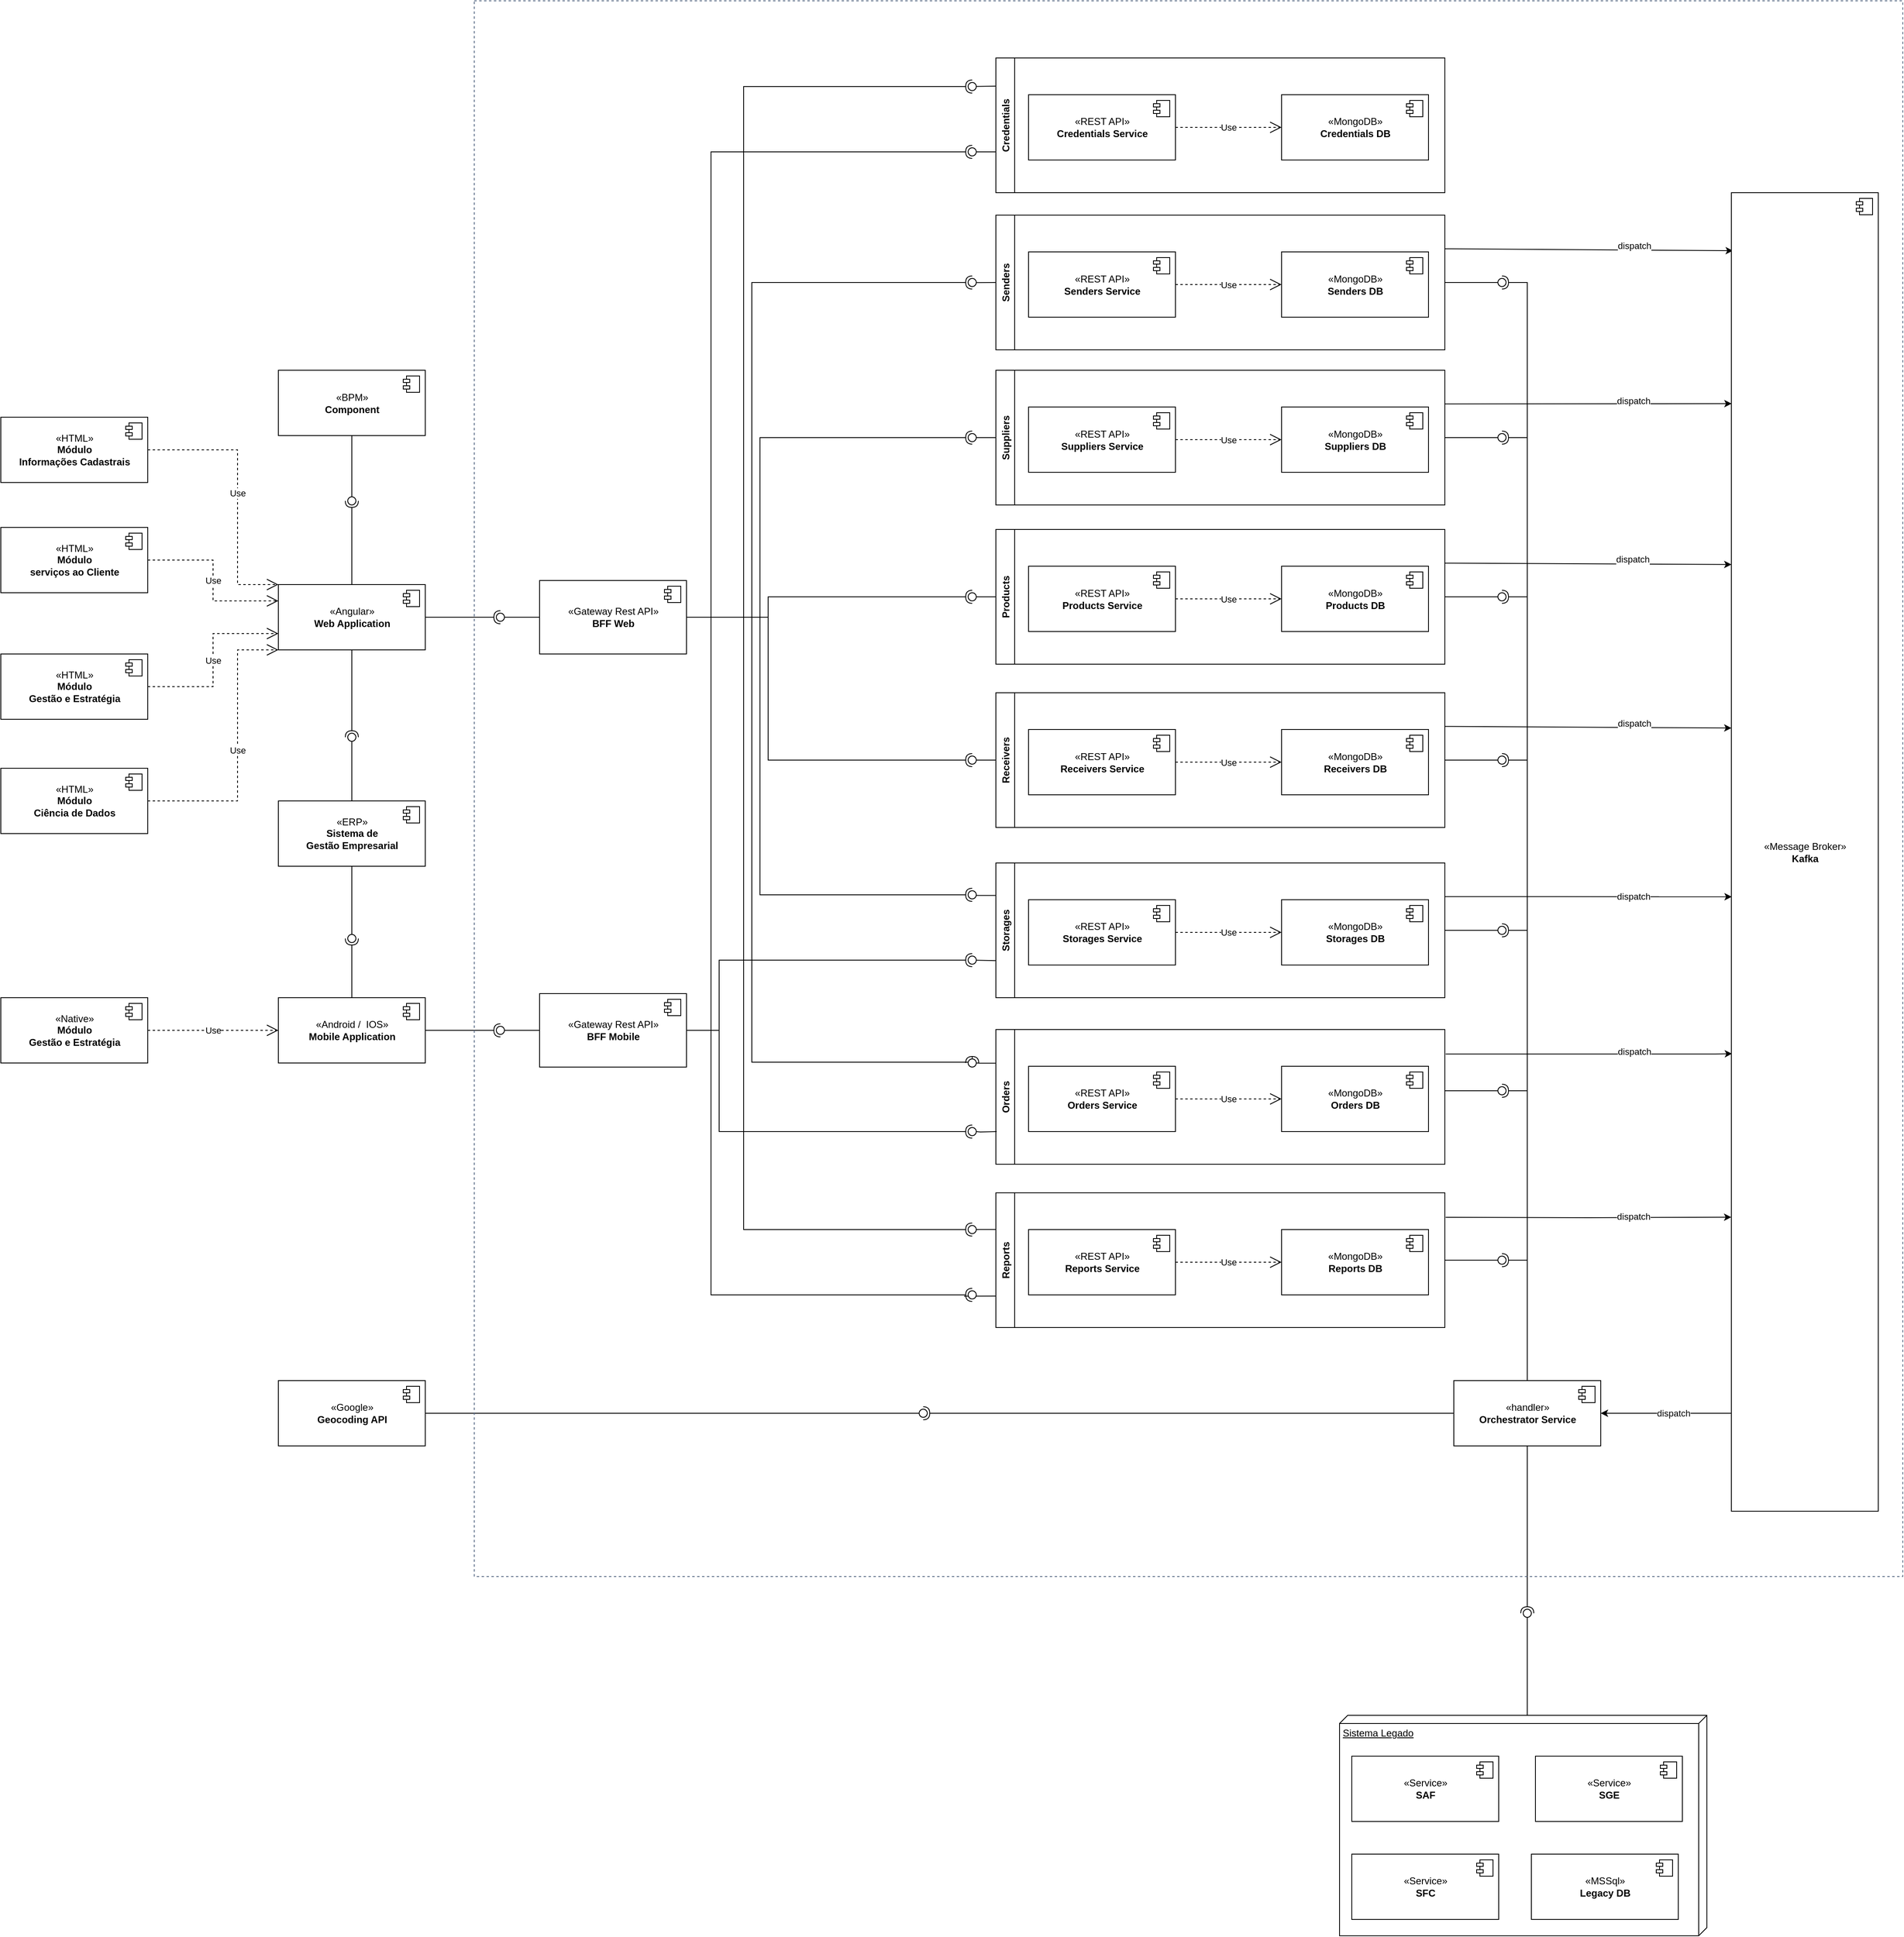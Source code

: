 <mxfile version="20.3.0" type="device"><diagram id="OGKAWqt0C7TcmvsLq7X6" name="Page-1"><mxGraphModel dx="6390" dy="6202" grid="1" gridSize="10" guides="1" tooltips="1" connect="1" arrows="1" fold="1" page="1" pageScale="1" pageWidth="827" pageHeight="1169" math="0" shadow="0"><root><mxCell id="0"/><mxCell id="1" parent="0"/><mxCell id="9fJXMhj4WcvDYljbFoUp-1" value="" style="ellipse;whiteSpace=wrap;html=1;align=center;aspect=fixed;resizable=0;points=[];outlineConnect=0;sketch=0;" parent="1" vertex="1"><mxGeometry x="645" y="-1753" width="10" height="10" as="geometry"/></mxCell><mxCell id="9fJXMhj4WcvDYljbFoUp-2" value="" style="ellipse;whiteSpace=wrap;html=1;align=center;aspect=fixed;resizable=0;points=[];outlineConnect=0;sketch=0;" parent="1" vertex="1"><mxGeometry x="645" y="-2042.5" width="10" height="10" as="geometry"/></mxCell><mxCell id="9fJXMhj4WcvDYljbFoUp-23" value="" style="rounded=0;orthogonalLoop=1;jettySize=auto;html=1;endArrow=halfCircle;endFill=0;entryX=0.5;entryY=0.5;endSize=6;strokeWidth=1;sketch=0;exitX=0.5;exitY=1;exitDx=0;exitDy=0;edgeStyle=orthogonalEdgeStyle;" parent="1" source="9fJXMhj4WcvDYljbFoUp-12" target="9fJXMhj4WcvDYljbFoUp-1" edge="1"><mxGeometry relative="1" as="geometry"><mxPoint x="690" y="-1717.5" as="sourcePoint"/></mxGeometry></mxCell><mxCell id="9fJXMhj4WcvDYljbFoUp-24" value="" style="rounded=0;orthogonalLoop=1;jettySize=auto;html=1;endArrow=halfCircle;endFill=0;entryX=0.5;entryY=0.5;endSize=6;strokeWidth=1;sketch=0;" parent="1" source="9fJXMhj4WcvDYljbFoUp-12" target="9fJXMhj4WcvDYljbFoUp-2" edge="1"><mxGeometry relative="1" as="geometry"><mxPoint x="670" y="-1892.5" as="sourcePoint"/></mxGeometry></mxCell><mxCell id="9fJXMhj4WcvDYljbFoUp-25" value="" style="rounded=0;orthogonalLoop=1;jettySize=auto;html=1;endArrow=none;endFill=0;sketch=0;sourcePerimeterSpacing=0;targetPerimeterSpacing=0;exitX=0.5;exitY=1;exitDx=0;exitDy=0;" parent="1" source="9fJXMhj4WcvDYljbFoUp-18" target="9fJXMhj4WcvDYljbFoUp-2" edge="1"><mxGeometry relative="1" as="geometry"><mxPoint x="630" y="-1892.5" as="sourcePoint"/></mxGeometry></mxCell><mxCell id="9fJXMhj4WcvDYljbFoUp-26" value="" style="rounded=0;orthogonalLoop=1;jettySize=auto;html=1;endArrow=none;endFill=0;sketch=0;sourcePerimeterSpacing=0;targetPerimeterSpacing=0;exitX=0.5;exitY=0;exitDx=0;exitDy=0;" parent="1" source="9fJXMhj4WcvDYljbFoUp-20" target="9fJXMhj4WcvDYljbFoUp-1" edge="1"><mxGeometry relative="1" as="geometry"><mxPoint x="650" y="-1737.5" as="sourcePoint"/></mxGeometry></mxCell><mxCell id="9fJXMhj4WcvDYljbFoUp-27" value="«Android /&amp;nbsp; IOS»&lt;br&gt;&lt;b&gt;Mobile Application&lt;/b&gt;" style="html=1;dropTarget=0;" parent="1" vertex="1"><mxGeometry x="560" y="-1429" width="180" height="80" as="geometry"/></mxCell><mxCell id="9fJXMhj4WcvDYljbFoUp-28" value="" style="shape=module;jettyWidth=8;jettyHeight=4;" parent="9fJXMhj4WcvDYljbFoUp-27" vertex="1"><mxGeometry x="1" width="20" height="20" relative="1" as="geometry"><mxPoint x="-27" y="7" as="offset"/></mxGeometry></mxCell><mxCell id="9fJXMhj4WcvDYljbFoUp-29" value="" style="rounded=0;orthogonalLoop=1;jettySize=auto;html=1;endArrow=none;endFill=0;sketch=0;sourcePerimeterSpacing=0;targetPerimeterSpacing=0;edgeStyle=orthogonalEdgeStyle;" parent="1" source="9fJXMhj4WcvDYljbFoUp-20" target="9fJXMhj4WcvDYljbFoUp-31" edge="1"><mxGeometry relative="1" as="geometry"><mxPoint x="620" y="-1502.5" as="sourcePoint"/></mxGeometry></mxCell><mxCell id="9fJXMhj4WcvDYljbFoUp-30" value="" style="rounded=0;orthogonalLoop=1;jettySize=auto;html=1;endArrow=halfCircle;endFill=0;entryX=0.5;entryY=0.5;endSize=6;strokeWidth=1;sketch=0;edgeStyle=orthogonalEdgeStyle;" parent="1" source="9fJXMhj4WcvDYljbFoUp-27" target="9fJXMhj4WcvDYljbFoUp-31" edge="1"><mxGeometry relative="1" as="geometry"><mxPoint x="660" y="-1315" as="sourcePoint"/></mxGeometry></mxCell><mxCell id="9fJXMhj4WcvDYljbFoUp-31" value="" style="ellipse;whiteSpace=wrap;html=1;align=center;aspect=fixed;resizable=0;points=[];outlineConnect=0;sketch=0;" parent="1" vertex="1"><mxGeometry x="645" y="-1506.5" width="10" height="10" as="geometry"/></mxCell><mxCell id="9fJXMhj4WcvDYljbFoUp-32" value="«Native»&lt;br&gt;&lt;b&gt;Módulo&lt;br&gt;Gestão e Estratégia&lt;br&gt;&lt;/b&gt;" style="html=1;dropTarget=0;" parent="1" vertex="1"><mxGeometry x="220" y="-1429" width="180" height="80" as="geometry"/></mxCell><mxCell id="9fJXMhj4WcvDYljbFoUp-33" value="" style="shape=module;jettyWidth=8;jettyHeight=4;" parent="9fJXMhj4WcvDYljbFoUp-32" vertex="1"><mxGeometry x="1" width="20" height="20" relative="1" as="geometry"><mxPoint x="-27" y="7" as="offset"/></mxGeometry></mxCell><mxCell id="9fJXMhj4WcvDYljbFoUp-36" value="Use" style="endArrow=open;endSize=12;dashed=1;html=1;rounded=0;edgeStyle=orthogonalEdgeStyle;" parent="1" source="9fJXMhj4WcvDYljbFoUp-32" target="9fJXMhj4WcvDYljbFoUp-27" edge="1"><mxGeometry width="160" relative="1" as="geometry"><mxPoint x="360" y="-1120" as="sourcePoint"/><mxPoint x="520" y="-1120" as="targetPoint"/></mxGeometry></mxCell><mxCell id="9fJXMhj4WcvDYljbFoUp-37" value="«Gateway Rest API»&lt;br&gt;&lt;b&gt;BFF Web&lt;/b&gt;" style="html=1;dropTarget=0;" parent="1" vertex="1"><mxGeometry x="880" y="-1940" width="180" height="90" as="geometry"/></mxCell><mxCell id="9fJXMhj4WcvDYljbFoUp-38" value="" style="shape=module;jettyWidth=8;jettyHeight=4;" parent="9fJXMhj4WcvDYljbFoUp-37" vertex="1"><mxGeometry x="1" width="20" height="20" relative="1" as="geometry"><mxPoint x="-27" y="7" as="offset"/></mxGeometry></mxCell><mxCell id="9fJXMhj4WcvDYljbFoUp-39" value="«Gateway Rest API»&lt;br&gt;&lt;b&gt;BFF Mobile&lt;/b&gt;" style="html=1;dropTarget=0;" parent="1" vertex="1"><mxGeometry x="880" y="-1434" width="180" height="90" as="geometry"/></mxCell><mxCell id="9fJXMhj4WcvDYljbFoUp-40" value="" style="shape=module;jettyWidth=8;jettyHeight=4;" parent="9fJXMhj4WcvDYljbFoUp-39" vertex="1"><mxGeometry x="1" width="20" height="20" relative="1" as="geometry"><mxPoint x="-27" y="7" as="offset"/></mxGeometry></mxCell><mxCell id="9fJXMhj4WcvDYljbFoUp-46" value="" style="rounded=0;orthogonalLoop=1;jettySize=auto;html=1;endArrow=none;endFill=0;sketch=0;sourcePerimeterSpacing=0;targetPerimeterSpacing=0;" parent="1" source="9fJXMhj4WcvDYljbFoUp-37" target="9fJXMhj4WcvDYljbFoUp-48" edge="1"><mxGeometry relative="1" as="geometry"><mxPoint x="780" y="-1782.5" as="sourcePoint"/></mxGeometry></mxCell><mxCell id="9fJXMhj4WcvDYljbFoUp-47" value="" style="rounded=0;orthogonalLoop=1;jettySize=auto;html=1;endArrow=halfCircle;endFill=0;entryX=0.5;entryY=0.5;endSize=6;strokeWidth=1;sketch=0;" parent="1" source="9fJXMhj4WcvDYljbFoUp-12" target="9fJXMhj4WcvDYljbFoUp-48" edge="1"><mxGeometry relative="1" as="geometry"><mxPoint x="820" y="-1782.5" as="sourcePoint"/></mxGeometry></mxCell><mxCell id="9fJXMhj4WcvDYljbFoUp-48" value="" style="ellipse;whiteSpace=wrap;html=1;align=center;aspect=fixed;resizable=0;points=[];outlineConnect=0;sketch=0;" parent="1" vertex="1"><mxGeometry x="827" y="-1900" width="10" height="10" as="geometry"/></mxCell><mxCell id="9fJXMhj4WcvDYljbFoUp-53" value="" style="rounded=0;orthogonalLoop=1;jettySize=auto;html=1;endArrow=none;endFill=0;sketch=0;sourcePerimeterSpacing=0;targetPerimeterSpacing=0;" parent="1" source="9fJXMhj4WcvDYljbFoUp-39" target="9fJXMhj4WcvDYljbFoUp-55" edge="1"><mxGeometry relative="1" as="geometry"><mxPoint x="800" y="-1617.5" as="sourcePoint"/></mxGeometry></mxCell><mxCell id="9fJXMhj4WcvDYljbFoUp-54" value="" style="rounded=0;orthogonalLoop=1;jettySize=auto;html=1;endArrow=halfCircle;endFill=0;entryX=0.5;entryY=0.5;endSize=6;strokeWidth=1;sketch=0;exitX=1;exitY=0.5;exitDx=0;exitDy=0;" parent="1" source="9fJXMhj4WcvDYljbFoUp-27" target="9fJXMhj4WcvDYljbFoUp-55" edge="1"><mxGeometry relative="1" as="geometry"><mxPoint x="840" y="-1617.5" as="sourcePoint"/></mxGeometry></mxCell><mxCell id="9fJXMhj4WcvDYljbFoUp-55" value="" style="ellipse;whiteSpace=wrap;html=1;align=center;aspect=fixed;resizable=0;points=[];outlineConnect=0;sketch=0;" parent="1" vertex="1"><mxGeometry x="827" y="-1394" width="10" height="10" as="geometry"/></mxCell><mxCell id="9fJXMhj4WcvDYljbFoUp-62" value="" style="rounded=0;orthogonalLoop=1;jettySize=auto;html=1;endArrow=none;endFill=0;sketch=0;sourcePerimeterSpacing=0;targetPerimeterSpacing=0;exitX=-0.001;exitY=0.697;exitDx=0;exitDy=0;edgeStyle=orthogonalEdgeStyle;exitPerimeter=0;" parent="1" source="9fJXMhj4WcvDYljbFoUp-80" target="9fJXMhj4WcvDYljbFoUp-64" edge="1"><mxGeometry relative="1" as="geometry"><mxPoint x="1429" y="-2500" as="sourcePoint"/><Array as="points"/></mxGeometry></mxCell><mxCell id="9fJXMhj4WcvDYljbFoUp-63" value="" style="rounded=0;orthogonalLoop=1;jettySize=auto;html=1;endArrow=halfCircle;endFill=0;entryX=0.5;entryY=0.5;endSize=6;strokeWidth=1;sketch=0;exitX=1;exitY=0.5;exitDx=0;exitDy=0;edgeStyle=orthogonalEdgeStyle;" parent="1" source="9fJXMhj4WcvDYljbFoUp-39" target="9fJXMhj4WcvDYljbFoUp-64" edge="1"><mxGeometry relative="1" as="geometry"><mxPoint x="1255" y="-1668.5" as="sourcePoint"/><Array as="points"><mxPoint x="1090" y="-1389"/><mxPoint x="1090" y="-2465"/></Array></mxGeometry></mxCell><mxCell id="9fJXMhj4WcvDYljbFoUp-64" value="" style="ellipse;whiteSpace=wrap;html=1;align=center;aspect=fixed;resizable=0;points=[];outlineConnect=0;sketch=0;" parent="1" vertex="1"><mxGeometry x="1405" y="-2470" width="10" height="10" as="geometry"/></mxCell><mxCell id="9fJXMhj4WcvDYljbFoUp-70" value="" style="rounded=0;orthogonalLoop=1;jettySize=auto;html=1;endArrow=none;endFill=0;sketch=0;sourcePerimeterSpacing=0;targetPerimeterSpacing=0;exitX=0;exitY=0.5;exitDx=0;exitDy=0;" parent="1" source="9fJXMhj4WcvDYljbFoUp-86" target="9fJXMhj4WcvDYljbFoUp-72" edge="1"><mxGeometry relative="1" as="geometry"><mxPoint x="1419" y="-2320" as="sourcePoint"/></mxGeometry></mxCell><mxCell id="9fJXMhj4WcvDYljbFoUp-71" value="" style="rounded=0;orthogonalLoop=1;jettySize=auto;html=1;endArrow=halfCircle;endFill=0;entryX=0.5;entryY=0.5;endSize=6;strokeWidth=1;sketch=0;exitX=1;exitY=0.5;exitDx=0;exitDy=0;edgeStyle=orthogonalEdgeStyle;" parent="1" source="9fJXMhj4WcvDYljbFoUp-37" target="9fJXMhj4WcvDYljbFoUp-72" edge="1"><mxGeometry relative="1" as="geometry"><mxPoint x="1441" y="-1692.5" as="sourcePoint"/><Array as="points"><mxPoint x="1140" y="-1895"/><mxPoint x="1140" y="-2305"/></Array></mxGeometry></mxCell><mxCell id="9fJXMhj4WcvDYljbFoUp-72" value="" style="ellipse;whiteSpace=wrap;html=1;align=center;aspect=fixed;resizable=0;points=[];outlineConnect=0;sketch=0;" parent="1" vertex="1"><mxGeometry x="1405" y="-2310" width="10" height="10" as="geometry"/></mxCell><mxCell id="9fJXMhj4WcvDYljbFoUp-80" value="Credentials" style="swimlane;horizontal=0;" parent="1" vertex="1"><mxGeometry x="1439" y="-2580" width="550" height="165" as="geometry"/></mxCell><mxCell id="9fJXMhj4WcvDYljbFoUp-81" value="«REST API»&lt;br&gt;&lt;b&gt;Credentials Service&lt;/b&gt;" style="html=1;dropTarget=0;" parent="9fJXMhj4WcvDYljbFoUp-80" vertex="1"><mxGeometry x="40" y="45" width="180" height="80" as="geometry"/></mxCell><mxCell id="9fJXMhj4WcvDYljbFoUp-82" value="" style="shape=module;jettyWidth=8;jettyHeight=4;" parent="9fJXMhj4WcvDYljbFoUp-81" vertex="1"><mxGeometry x="1" width="20" height="20" relative="1" as="geometry"><mxPoint x="-27" y="7" as="offset"/></mxGeometry></mxCell><mxCell id="9fJXMhj4WcvDYljbFoUp-83" value="«MongoDB»&lt;br&gt;&lt;b&gt;Credentials DB&lt;/b&gt;" style="html=1;dropTarget=0;" parent="9fJXMhj4WcvDYljbFoUp-80" vertex="1"><mxGeometry x="350" y="45" width="180" height="80" as="geometry"/></mxCell><mxCell id="9fJXMhj4WcvDYljbFoUp-84" value="" style="shape=module;jettyWidth=8;jettyHeight=4;" parent="9fJXMhj4WcvDYljbFoUp-83" vertex="1"><mxGeometry x="1" width="20" height="20" relative="1" as="geometry"><mxPoint x="-27" y="7" as="offset"/></mxGeometry></mxCell><mxCell id="9fJXMhj4WcvDYljbFoUp-85" value="Use" style="endArrow=open;endSize=12;dashed=1;html=1;rounded=0;" parent="9fJXMhj4WcvDYljbFoUp-80" source="9fJXMhj4WcvDYljbFoUp-81" target="9fJXMhj4WcvDYljbFoUp-83" edge="1"><mxGeometry width="160" relative="1" as="geometry"><mxPoint x="-130" y="345" as="sourcePoint"/><mxPoint x="30" y="345" as="targetPoint"/></mxGeometry></mxCell><mxCell id="9fJXMhj4WcvDYljbFoUp-166" style="edgeStyle=none;rounded=0;orthogonalLoop=1;jettySize=auto;html=1;entryX=0.011;entryY=0.044;entryDx=0;entryDy=0;entryPerimeter=0;exitX=1;exitY=0.25;exitDx=0;exitDy=0;" parent="1" source="9fJXMhj4WcvDYljbFoUp-86" target="9fJXMhj4WcvDYljbFoUp-164" edge="1"><mxGeometry relative="1" as="geometry"><mxPoint x="1990" y="-2320" as="sourcePoint"/></mxGeometry></mxCell><mxCell id="9fJXMhj4WcvDYljbFoUp-190" value="dispatch" style="edgeLabel;html=1;align=center;verticalAlign=middle;resizable=0;points=[];" parent="9fJXMhj4WcvDYljbFoUp-166" vertex="1" connectable="0"><mxGeometry x="0.344" y="-5" relative="1" as="geometry"><mxPoint x="-5" y="-11" as="offset"/></mxGeometry></mxCell><mxCell id="9fJXMhj4WcvDYljbFoUp-86" value="Senders" style="swimlane;horizontal=0;" parent="1" vertex="1"><mxGeometry x="1439" y="-2387.5" width="550" height="165" as="geometry"/></mxCell><mxCell id="9fJXMhj4WcvDYljbFoUp-87" value="«REST API»&lt;br&gt;&lt;b&gt;Senders Service&lt;/b&gt;" style="html=1;dropTarget=0;" parent="9fJXMhj4WcvDYljbFoUp-86" vertex="1"><mxGeometry x="40" y="45" width="180" height="80" as="geometry"/></mxCell><mxCell id="9fJXMhj4WcvDYljbFoUp-88" value="" style="shape=module;jettyWidth=8;jettyHeight=4;" parent="9fJXMhj4WcvDYljbFoUp-87" vertex="1"><mxGeometry x="1" width="20" height="20" relative="1" as="geometry"><mxPoint x="-27" y="7" as="offset"/></mxGeometry></mxCell><mxCell id="9fJXMhj4WcvDYljbFoUp-89" value="«MongoDB»&lt;br&gt;&lt;b&gt;Senders DB&lt;/b&gt;" style="html=1;dropTarget=0;" parent="9fJXMhj4WcvDYljbFoUp-86" vertex="1"><mxGeometry x="350" y="45" width="180" height="80" as="geometry"/></mxCell><mxCell id="9fJXMhj4WcvDYljbFoUp-90" value="" style="shape=module;jettyWidth=8;jettyHeight=4;" parent="9fJXMhj4WcvDYljbFoUp-89" vertex="1"><mxGeometry x="1" width="20" height="20" relative="1" as="geometry"><mxPoint x="-27" y="7" as="offset"/></mxGeometry></mxCell><mxCell id="9fJXMhj4WcvDYljbFoUp-91" value="Use" style="endArrow=open;endSize=12;dashed=1;html=1;rounded=0;" parent="9fJXMhj4WcvDYljbFoUp-86" source="9fJXMhj4WcvDYljbFoUp-87" target="9fJXMhj4WcvDYljbFoUp-89" edge="1"><mxGeometry width="160" relative="1" as="geometry"><mxPoint x="-130" y="345" as="sourcePoint"/><mxPoint x="30" y="345" as="targetPoint"/></mxGeometry></mxCell><mxCell id="9fJXMhj4WcvDYljbFoUp-168" style="edgeStyle=none;rounded=0;orthogonalLoop=1;jettySize=auto;html=1;entryX=0.002;entryY=0.16;entryDx=0;entryDy=0;entryPerimeter=0;exitX=1;exitY=0.25;exitDx=0;exitDy=0;" parent="1" source="9fJXMhj4WcvDYljbFoUp-93" target="9fJXMhj4WcvDYljbFoUp-164" edge="1"><mxGeometry relative="1" as="geometry"/></mxCell><mxCell id="9fJXMhj4WcvDYljbFoUp-191" value="dispatch" style="edgeLabel;html=1;align=center;verticalAlign=middle;resizable=0;points=[];" parent="9fJXMhj4WcvDYljbFoUp-168" vertex="1" connectable="0"><mxGeometry x="0.284" y="3" relative="1" as="geometry"><mxPoint x="5" y="-1" as="offset"/></mxGeometry></mxCell><mxCell id="9fJXMhj4WcvDYljbFoUp-93" value="Suppliers" style="swimlane;horizontal=0;" parent="1" vertex="1"><mxGeometry x="1439" y="-2197.5" width="550" height="165" as="geometry"/></mxCell><mxCell id="9fJXMhj4WcvDYljbFoUp-94" value="«REST API»&lt;br&gt;&lt;b&gt;Suppliers Service&lt;/b&gt;" style="html=1;dropTarget=0;" parent="9fJXMhj4WcvDYljbFoUp-93" vertex="1"><mxGeometry x="40" y="45" width="180" height="80" as="geometry"/></mxCell><mxCell id="9fJXMhj4WcvDYljbFoUp-95" value="" style="shape=module;jettyWidth=8;jettyHeight=4;" parent="9fJXMhj4WcvDYljbFoUp-94" vertex="1"><mxGeometry x="1" width="20" height="20" relative="1" as="geometry"><mxPoint x="-27" y="7" as="offset"/></mxGeometry></mxCell><mxCell id="9fJXMhj4WcvDYljbFoUp-96" value="«MongoDB»&lt;br&gt;&lt;b&gt;Suppliers DB&lt;/b&gt;" style="html=1;dropTarget=0;" parent="9fJXMhj4WcvDYljbFoUp-93" vertex="1"><mxGeometry x="350" y="45" width="180" height="80" as="geometry"/></mxCell><mxCell id="9fJXMhj4WcvDYljbFoUp-97" value="" style="shape=module;jettyWidth=8;jettyHeight=4;" parent="9fJXMhj4WcvDYljbFoUp-96" vertex="1"><mxGeometry x="1" width="20" height="20" relative="1" as="geometry"><mxPoint x="-27" y="7" as="offset"/></mxGeometry></mxCell><mxCell id="9fJXMhj4WcvDYljbFoUp-98" value="Use" style="endArrow=open;endSize=12;dashed=1;html=1;rounded=0;" parent="9fJXMhj4WcvDYljbFoUp-93" source="9fJXMhj4WcvDYljbFoUp-94" target="9fJXMhj4WcvDYljbFoUp-96" edge="1"><mxGeometry width="160" relative="1" as="geometry"><mxPoint x="-130" y="345" as="sourcePoint"/><mxPoint x="30" y="345" as="targetPoint"/></mxGeometry></mxCell><mxCell id="9fJXMhj4WcvDYljbFoUp-99" value="" style="rounded=0;orthogonalLoop=1;jettySize=auto;html=1;endArrow=none;endFill=0;sketch=0;sourcePerimeterSpacing=0;targetPerimeterSpacing=0;exitX=0;exitY=0.5;exitDx=0;exitDy=0;" parent="1" source="9fJXMhj4WcvDYljbFoUp-93" target="9fJXMhj4WcvDYljbFoUp-101" edge="1"><mxGeometry relative="1" as="geometry"><mxPoint x="1429" y="-2120" as="sourcePoint"/></mxGeometry></mxCell><mxCell id="9fJXMhj4WcvDYljbFoUp-100" value="" style="rounded=0;orthogonalLoop=1;jettySize=auto;html=1;endArrow=halfCircle;endFill=0;entryX=0.5;entryY=0.5;endSize=6;strokeWidth=1;sketch=0;exitX=1;exitY=0.5;exitDx=0;exitDy=0;edgeStyle=orthogonalEdgeStyle;" parent="1" source="9fJXMhj4WcvDYljbFoUp-37" target="9fJXMhj4WcvDYljbFoUp-101" edge="1"><mxGeometry relative="1" as="geometry"><mxPoint x="1270" y="-1837.5" as="sourcePoint"/><Array as="points"><mxPoint x="1150" y="-1895"/><mxPoint x="1150" y="-2115"/></Array></mxGeometry></mxCell><mxCell id="9fJXMhj4WcvDYljbFoUp-101" value="" style="ellipse;whiteSpace=wrap;html=1;align=center;aspect=fixed;resizable=0;points=[];outlineConnect=0;sketch=0;" parent="1" vertex="1"><mxGeometry x="1405" y="-2120" width="10" height="10" as="geometry"/></mxCell><mxCell id="9fJXMhj4WcvDYljbFoUp-169" style="edgeStyle=none;rounded=0;orthogonalLoop=1;jettySize=auto;html=1;entryX=0.001;entryY=0.282;entryDx=0;entryDy=0;entryPerimeter=0;exitX=1;exitY=0.25;exitDx=0;exitDy=0;" parent="1" source="9fJXMhj4WcvDYljbFoUp-102" target="9fJXMhj4WcvDYljbFoUp-164" edge="1"><mxGeometry relative="1" as="geometry"/></mxCell><mxCell id="9fJXMhj4WcvDYljbFoUp-192" value="dispatch" style="edgeLabel;html=1;align=center;verticalAlign=middle;resizable=0;points=[];" parent="9fJXMhj4WcvDYljbFoUp-169" vertex="1" connectable="0"><mxGeometry x="0.311" y="1" relative="1" as="geometry"><mxPoint y="-5" as="offset"/></mxGeometry></mxCell><mxCell id="9fJXMhj4WcvDYljbFoUp-102" value="Products" style="swimlane;horizontal=0;" parent="1" vertex="1"><mxGeometry x="1439" y="-2002.5" width="550" height="165" as="geometry"/></mxCell><mxCell id="9fJXMhj4WcvDYljbFoUp-103" value="«REST API»&lt;br&gt;&lt;b&gt;Products Service&lt;/b&gt;" style="html=1;dropTarget=0;" parent="9fJXMhj4WcvDYljbFoUp-102" vertex="1"><mxGeometry x="40" y="45" width="180" height="80" as="geometry"/></mxCell><mxCell id="9fJXMhj4WcvDYljbFoUp-104" value="" style="shape=module;jettyWidth=8;jettyHeight=4;" parent="9fJXMhj4WcvDYljbFoUp-103" vertex="1"><mxGeometry x="1" width="20" height="20" relative="1" as="geometry"><mxPoint x="-27" y="7" as="offset"/></mxGeometry></mxCell><mxCell id="9fJXMhj4WcvDYljbFoUp-105" value="«MongoDB»&lt;br&gt;&lt;b&gt;Products DB&lt;/b&gt;" style="html=1;dropTarget=0;" parent="9fJXMhj4WcvDYljbFoUp-102" vertex="1"><mxGeometry x="350" y="45" width="180" height="80" as="geometry"/></mxCell><mxCell id="9fJXMhj4WcvDYljbFoUp-106" value="" style="shape=module;jettyWidth=8;jettyHeight=4;" parent="9fJXMhj4WcvDYljbFoUp-105" vertex="1"><mxGeometry x="1" width="20" height="20" relative="1" as="geometry"><mxPoint x="-27" y="7" as="offset"/></mxGeometry></mxCell><mxCell id="9fJXMhj4WcvDYljbFoUp-107" value="Use" style="endArrow=open;endSize=12;dashed=1;html=1;rounded=0;" parent="9fJXMhj4WcvDYljbFoUp-102" source="9fJXMhj4WcvDYljbFoUp-103" target="9fJXMhj4WcvDYljbFoUp-105" edge="1"><mxGeometry width="160" relative="1" as="geometry"><mxPoint x="-130" y="345" as="sourcePoint"/><mxPoint x="30" y="345" as="targetPoint"/></mxGeometry></mxCell><mxCell id="9fJXMhj4WcvDYljbFoUp-108" value="" style="rounded=0;orthogonalLoop=1;jettySize=auto;html=1;endArrow=none;endFill=0;sketch=0;sourcePerimeterSpacing=0;targetPerimeterSpacing=0;exitX=0;exitY=0.5;exitDx=0;exitDy=0;" parent="1" source="9fJXMhj4WcvDYljbFoUp-102" target="9fJXMhj4WcvDYljbFoUp-110" edge="1"><mxGeometry relative="1" as="geometry"><mxPoint x="1429" y="-1930" as="sourcePoint"/></mxGeometry></mxCell><mxCell id="9fJXMhj4WcvDYljbFoUp-109" value="" style="rounded=0;orthogonalLoop=1;jettySize=auto;html=1;endArrow=halfCircle;endFill=0;entryX=0.5;entryY=0.5;endSize=6;strokeWidth=1;sketch=0;exitX=1;exitY=0.5;exitDx=0;exitDy=0;edgeStyle=orthogonalEdgeStyle;" parent="1" source="9fJXMhj4WcvDYljbFoUp-37" target="9fJXMhj4WcvDYljbFoUp-110" edge="1"><mxGeometry relative="1" as="geometry"><mxPoint x="1270" y="-1622.5" as="sourcePoint"/><Array as="points"><mxPoint x="1160" y="-1895"/><mxPoint x="1160" y="-1920"/></Array></mxGeometry></mxCell><mxCell id="9fJXMhj4WcvDYljbFoUp-110" value="" style="ellipse;whiteSpace=wrap;html=1;align=center;aspect=fixed;resizable=0;points=[];outlineConnect=0;sketch=0;" parent="1" vertex="1"><mxGeometry x="1405" y="-1925" width="10" height="10" as="geometry"/></mxCell><mxCell id="9fJXMhj4WcvDYljbFoUp-171" style="edgeStyle=none;rounded=0;orthogonalLoop=1;jettySize=auto;html=1;entryX=0.001;entryY=0.406;entryDx=0;entryDy=0;entryPerimeter=0;exitX=1;exitY=0.25;exitDx=0;exitDy=0;" parent="1" source="9fJXMhj4WcvDYljbFoUp-111" target="9fJXMhj4WcvDYljbFoUp-164" edge="1"><mxGeometry relative="1" as="geometry"/></mxCell><mxCell id="9fJXMhj4WcvDYljbFoUp-193" value="dispatch" style="edgeLabel;html=1;align=center;verticalAlign=middle;resizable=0;points=[];" parent="9fJXMhj4WcvDYljbFoUp-171" vertex="1" connectable="0"><mxGeometry x="0.381" relative="1" as="geometry"><mxPoint x="-11" y="-5" as="offset"/></mxGeometry></mxCell><mxCell id="9fJXMhj4WcvDYljbFoUp-111" value="Receivers" style="swimlane;horizontal=0;" parent="1" vertex="1"><mxGeometry x="1439" y="-1802.5" width="550" height="165" as="geometry"/></mxCell><mxCell id="9fJXMhj4WcvDYljbFoUp-112" value="«REST API»&lt;br&gt;&lt;b&gt;Receivers Service&lt;/b&gt;" style="html=1;dropTarget=0;" parent="9fJXMhj4WcvDYljbFoUp-111" vertex="1"><mxGeometry x="40" y="45" width="180" height="80" as="geometry"/></mxCell><mxCell id="9fJXMhj4WcvDYljbFoUp-113" value="" style="shape=module;jettyWidth=8;jettyHeight=4;" parent="9fJXMhj4WcvDYljbFoUp-112" vertex="1"><mxGeometry x="1" width="20" height="20" relative="1" as="geometry"><mxPoint x="-27" y="7" as="offset"/></mxGeometry></mxCell><mxCell id="9fJXMhj4WcvDYljbFoUp-114" value="«MongoDB»&lt;br&gt;&lt;b&gt;Receivers DB&lt;/b&gt;" style="html=1;dropTarget=0;" parent="9fJXMhj4WcvDYljbFoUp-111" vertex="1"><mxGeometry x="350" y="45" width="180" height="80" as="geometry"/></mxCell><mxCell id="9fJXMhj4WcvDYljbFoUp-115" value="" style="shape=module;jettyWidth=8;jettyHeight=4;" parent="9fJXMhj4WcvDYljbFoUp-114" vertex="1"><mxGeometry x="1" width="20" height="20" relative="1" as="geometry"><mxPoint x="-27" y="7" as="offset"/></mxGeometry></mxCell><mxCell id="9fJXMhj4WcvDYljbFoUp-116" value="Use" style="endArrow=open;endSize=12;dashed=1;html=1;rounded=0;" parent="9fJXMhj4WcvDYljbFoUp-111" source="9fJXMhj4WcvDYljbFoUp-112" target="9fJXMhj4WcvDYljbFoUp-114" edge="1"><mxGeometry width="160" relative="1" as="geometry"><mxPoint x="-130" y="345" as="sourcePoint"/><mxPoint x="30" y="345" as="targetPoint"/></mxGeometry></mxCell><mxCell id="9fJXMhj4WcvDYljbFoUp-117" value="" style="rounded=0;orthogonalLoop=1;jettySize=auto;html=1;endArrow=none;endFill=0;sketch=0;sourcePerimeterSpacing=0;targetPerimeterSpacing=0;exitX=0;exitY=0.5;exitDx=0;exitDy=0;" parent="1" source="9fJXMhj4WcvDYljbFoUp-111" target="9fJXMhj4WcvDYljbFoUp-119" edge="1"><mxGeometry relative="1" as="geometry"><mxPoint x="1119" y="-1867.5" as="sourcePoint"/></mxGeometry></mxCell><mxCell id="9fJXMhj4WcvDYljbFoUp-118" value="" style="rounded=0;orthogonalLoop=1;jettySize=auto;html=1;endArrow=halfCircle;endFill=0;entryX=0.5;entryY=0.5;endSize=6;strokeWidth=1;sketch=0;exitX=1;exitY=0.5;exitDx=0;exitDy=0;edgeStyle=orthogonalEdgeStyle;" parent="1" source="9fJXMhj4WcvDYljbFoUp-37" target="9fJXMhj4WcvDYljbFoUp-119" edge="1"><mxGeometry relative="1" as="geometry"><mxPoint x="1170" y="-1607.5" as="sourcePoint"/><Array as="points"><mxPoint x="1160" y="-1895"/><mxPoint x="1160" y="-1720"/></Array></mxGeometry></mxCell><mxCell id="9fJXMhj4WcvDYljbFoUp-119" value="" style="ellipse;whiteSpace=wrap;html=1;align=center;aspect=fixed;resizable=0;points=[];outlineConnect=0;sketch=0;" parent="1" vertex="1"><mxGeometry x="1405" y="-1725" width="10" height="10" as="geometry"/></mxCell><mxCell id="9fJXMhj4WcvDYljbFoUp-172" style="edgeStyle=none;rounded=0;orthogonalLoop=1;jettySize=auto;html=1;entryX=0.003;entryY=0.534;entryDx=0;entryDy=0;entryPerimeter=0;exitX=1;exitY=0.25;exitDx=0;exitDy=0;" parent="1" source="9fJXMhj4WcvDYljbFoUp-120" target="9fJXMhj4WcvDYljbFoUp-164" edge="1"><mxGeometry relative="1" as="geometry"/></mxCell><mxCell id="9fJXMhj4WcvDYljbFoUp-194" value="dispatch" style="edgeLabel;html=1;align=center;verticalAlign=middle;resizable=0;points=[];" parent="9fJXMhj4WcvDYljbFoUp-172" vertex="1" connectable="0"><mxGeometry x="0.29" relative="1" as="geometry"><mxPoint x="4" y="-1" as="offset"/></mxGeometry></mxCell><mxCell id="9fJXMhj4WcvDYljbFoUp-120" value="Storages" style="swimlane;horizontal=0;" parent="1" vertex="1"><mxGeometry x="1439" y="-1594" width="550" height="165" as="geometry"/></mxCell><mxCell id="9fJXMhj4WcvDYljbFoUp-121" value="«REST API»&lt;br&gt;&lt;b&gt;Storages Service&lt;/b&gt;" style="html=1;dropTarget=0;" parent="9fJXMhj4WcvDYljbFoUp-120" vertex="1"><mxGeometry x="40" y="45" width="180" height="80" as="geometry"/></mxCell><mxCell id="9fJXMhj4WcvDYljbFoUp-122" value="" style="shape=module;jettyWidth=8;jettyHeight=4;" parent="9fJXMhj4WcvDYljbFoUp-121" vertex="1"><mxGeometry x="1" width="20" height="20" relative="1" as="geometry"><mxPoint x="-27" y="7" as="offset"/></mxGeometry></mxCell><mxCell id="9fJXMhj4WcvDYljbFoUp-123" value="«MongoDB»&lt;br&gt;&lt;b&gt;Storages DB&lt;/b&gt;" style="html=1;dropTarget=0;" parent="9fJXMhj4WcvDYljbFoUp-120" vertex="1"><mxGeometry x="350" y="45" width="180" height="80" as="geometry"/></mxCell><mxCell id="9fJXMhj4WcvDYljbFoUp-124" value="" style="shape=module;jettyWidth=8;jettyHeight=4;" parent="9fJXMhj4WcvDYljbFoUp-123" vertex="1"><mxGeometry x="1" width="20" height="20" relative="1" as="geometry"><mxPoint x="-27" y="7" as="offset"/></mxGeometry></mxCell><mxCell id="9fJXMhj4WcvDYljbFoUp-125" value="Use" style="endArrow=open;endSize=12;dashed=1;html=1;rounded=0;" parent="9fJXMhj4WcvDYljbFoUp-120" source="9fJXMhj4WcvDYljbFoUp-121" target="9fJXMhj4WcvDYljbFoUp-123" edge="1"><mxGeometry width="160" relative="1" as="geometry"><mxPoint x="-130" y="345" as="sourcePoint"/><mxPoint x="30" y="345" as="targetPoint"/></mxGeometry></mxCell><mxCell id="9fJXMhj4WcvDYljbFoUp-126" value="" style="rounded=0;orthogonalLoop=1;jettySize=auto;html=1;endArrow=none;endFill=0;sketch=0;sourcePerimeterSpacing=0;targetPerimeterSpacing=0;edgeStyle=orthogonalEdgeStyle;exitX=0;exitY=0.241;exitDx=0;exitDy=0;exitPerimeter=0;" parent="1" source="9fJXMhj4WcvDYljbFoUp-120" target="9fJXMhj4WcvDYljbFoUp-128" edge="1"><mxGeometry relative="1" as="geometry"><mxPoint x="1400" y="-1470" as="sourcePoint"/><Array as="points"><mxPoint x="1420" y="-1554"/><mxPoint x="1420" y="-1554"/></Array></mxGeometry></mxCell><mxCell id="9fJXMhj4WcvDYljbFoUp-127" value="" style="rounded=0;orthogonalLoop=1;jettySize=auto;html=1;endArrow=halfCircle;endFill=0;entryX=0.5;entryY=0.5;endSize=6;strokeWidth=1;sketch=0;exitX=1;exitY=0.5;exitDx=0;exitDy=0;edgeStyle=orthogonalEdgeStyle;" parent="1" source="9fJXMhj4WcvDYljbFoUp-37" target="9fJXMhj4WcvDYljbFoUp-128" edge="1"><mxGeometry relative="1" as="geometry"><mxPoint x="1140" y="-1425" as="sourcePoint"/><Array as="points"><mxPoint x="1150" y="-1895"/><mxPoint x="1150" y="-1555"/></Array></mxGeometry></mxCell><mxCell id="9fJXMhj4WcvDYljbFoUp-128" value="" style="ellipse;whiteSpace=wrap;html=1;align=center;aspect=fixed;resizable=0;points=[];outlineConnect=0;sketch=0;" parent="1" vertex="1"><mxGeometry x="1405" y="-1560" width="10" height="10" as="geometry"/></mxCell><mxCell id="9fJXMhj4WcvDYljbFoUp-187" style="edgeStyle=orthogonalEdgeStyle;rounded=0;orthogonalLoop=1;jettySize=auto;html=1;entryX=0.005;entryY=0.653;entryDx=0;entryDy=0;entryPerimeter=0;" parent="1" target="9fJXMhj4WcvDYljbFoUp-164" edge="1"><mxGeometry relative="1" as="geometry"><mxPoint x="1990" y="-1360" as="sourcePoint"/><mxPoint x="2330" y="-1360" as="targetPoint"/><Array as="points"><mxPoint x="2320" y="-1360"/></Array></mxGeometry></mxCell><mxCell id="9fJXMhj4WcvDYljbFoUp-195" value="dispatch" style="edgeLabel;html=1;align=center;verticalAlign=middle;resizable=0;points=[];" parent="9fJXMhj4WcvDYljbFoUp-187" vertex="1" connectable="0"><mxGeometry x="0.349" y="3" relative="1" as="geometry"><mxPoint x="-6" as="offset"/></mxGeometry></mxCell><mxCell id="9fJXMhj4WcvDYljbFoUp-132" value="Orders" style="swimlane;horizontal=0;" parent="1" vertex="1"><mxGeometry x="1439" y="-1390" width="550" height="165" as="geometry"/></mxCell><mxCell id="9fJXMhj4WcvDYljbFoUp-133" value="«REST API»&lt;br&gt;&lt;b&gt;Orders Service&lt;/b&gt;" style="html=1;dropTarget=0;" parent="9fJXMhj4WcvDYljbFoUp-132" vertex="1"><mxGeometry x="40" y="45" width="180" height="80" as="geometry"/></mxCell><mxCell id="9fJXMhj4WcvDYljbFoUp-134" value="" style="shape=module;jettyWidth=8;jettyHeight=4;" parent="9fJXMhj4WcvDYljbFoUp-133" vertex="1"><mxGeometry x="1" width="20" height="20" relative="1" as="geometry"><mxPoint x="-27" y="7" as="offset"/></mxGeometry></mxCell><mxCell id="9fJXMhj4WcvDYljbFoUp-135" value="«MongoDB»&lt;br&gt;&lt;b&gt;Orders DB&lt;/b&gt;" style="html=1;dropTarget=0;" parent="9fJXMhj4WcvDYljbFoUp-132" vertex="1"><mxGeometry x="350" y="45" width="180" height="80" as="geometry"/></mxCell><mxCell id="9fJXMhj4WcvDYljbFoUp-136" value="" style="shape=module;jettyWidth=8;jettyHeight=4;" parent="9fJXMhj4WcvDYljbFoUp-135" vertex="1"><mxGeometry x="1" width="20" height="20" relative="1" as="geometry"><mxPoint x="-27" y="7" as="offset"/></mxGeometry></mxCell><mxCell id="9fJXMhj4WcvDYljbFoUp-137" value="Use" style="endArrow=open;endSize=12;dashed=1;html=1;rounded=0;" parent="9fJXMhj4WcvDYljbFoUp-132" source="9fJXMhj4WcvDYljbFoUp-133" target="9fJXMhj4WcvDYljbFoUp-135" edge="1"><mxGeometry width="160" relative="1" as="geometry"><mxPoint x="-130" y="345" as="sourcePoint"/><mxPoint x="30" y="345" as="targetPoint"/></mxGeometry></mxCell><mxCell id="9fJXMhj4WcvDYljbFoUp-188" style="edgeStyle=orthogonalEdgeStyle;rounded=0;orthogonalLoop=1;jettySize=auto;html=1;entryX=0;entryY=0.777;entryDx=0;entryDy=0;entryPerimeter=0;" parent="1" target="9fJXMhj4WcvDYljbFoUp-164" edge="1"><mxGeometry relative="1" as="geometry"><mxPoint x="1990" y="-1160" as="sourcePoint"/><mxPoint x="2320" y="-1160" as="targetPoint"/><Array as="points"/></mxGeometry></mxCell><mxCell id="9fJXMhj4WcvDYljbFoUp-196" value="dispatch" style="edgeLabel;html=1;align=center;verticalAlign=middle;resizable=0;points=[];" parent="9fJXMhj4WcvDYljbFoUp-188" vertex="1" connectable="0"><mxGeometry x="0.312" y="-1" relative="1" as="geometry"><mxPoint y="-2" as="offset"/></mxGeometry></mxCell><mxCell id="9fJXMhj4WcvDYljbFoUp-138" value="Reports" style="swimlane;horizontal=0;" parent="1" vertex="1"><mxGeometry x="1439" y="-1190" width="550" height="165" as="geometry"/></mxCell><mxCell id="9fJXMhj4WcvDYljbFoUp-139" value="«REST API»&lt;br&gt;&lt;b&gt;Reports Service&lt;/b&gt;" style="html=1;dropTarget=0;" parent="9fJXMhj4WcvDYljbFoUp-138" vertex="1"><mxGeometry x="40" y="45" width="180" height="80" as="geometry"/></mxCell><mxCell id="9fJXMhj4WcvDYljbFoUp-140" value="" style="shape=module;jettyWidth=8;jettyHeight=4;" parent="9fJXMhj4WcvDYljbFoUp-139" vertex="1"><mxGeometry x="1" width="20" height="20" relative="1" as="geometry"><mxPoint x="-27" y="7" as="offset"/></mxGeometry></mxCell><mxCell id="9fJXMhj4WcvDYljbFoUp-141" value="«MongoDB»&lt;br&gt;&lt;b&gt;Reports DB&lt;/b&gt;" style="html=1;dropTarget=0;" parent="9fJXMhj4WcvDYljbFoUp-138" vertex="1"><mxGeometry x="350" y="45" width="180" height="80" as="geometry"/></mxCell><mxCell id="9fJXMhj4WcvDYljbFoUp-142" value="" style="shape=module;jettyWidth=8;jettyHeight=4;" parent="9fJXMhj4WcvDYljbFoUp-141" vertex="1"><mxGeometry x="1" width="20" height="20" relative="1" as="geometry"><mxPoint x="-27" y="7" as="offset"/></mxGeometry></mxCell><mxCell id="9fJXMhj4WcvDYljbFoUp-143" value="Use" style="endArrow=open;endSize=12;dashed=1;html=1;rounded=0;" parent="9fJXMhj4WcvDYljbFoUp-138" source="9fJXMhj4WcvDYljbFoUp-139" target="9fJXMhj4WcvDYljbFoUp-141" edge="1"><mxGeometry width="160" relative="1" as="geometry"><mxPoint x="-130" y="345" as="sourcePoint"/><mxPoint x="30" y="345" as="targetPoint"/></mxGeometry></mxCell><mxCell id="9fJXMhj4WcvDYljbFoUp-144" value="" style="rounded=0;orthogonalLoop=1;jettySize=auto;html=1;endArrow=none;endFill=0;sketch=0;sourcePerimeterSpacing=0;targetPerimeterSpacing=0;edgeStyle=orthogonalEdgeStyle;" parent="1" target="9fJXMhj4WcvDYljbFoUp-146" edge="1"><mxGeometry relative="1" as="geometry"><mxPoint x="1440" y="-1265" as="sourcePoint"/></mxGeometry></mxCell><mxCell id="9fJXMhj4WcvDYljbFoUp-145" value="" style="rounded=0;orthogonalLoop=1;jettySize=auto;html=1;endArrow=halfCircle;endFill=0;entryX=0.5;entryY=0.5;endSize=6;strokeWidth=1;sketch=0;exitX=1;exitY=0.5;exitDx=0;exitDy=0;edgeStyle=orthogonalEdgeStyle;" parent="1" source="9fJXMhj4WcvDYljbFoUp-39" target="9fJXMhj4WcvDYljbFoUp-146" edge="1"><mxGeometry relative="1" as="geometry"><mxPoint x="1070" y="-1620" as="sourcePoint"/><Array as="points"><mxPoint x="1100" y="-1389"/><mxPoint x="1100" y="-1265"/></Array></mxGeometry></mxCell><mxCell id="9fJXMhj4WcvDYljbFoUp-146" value="" style="ellipse;whiteSpace=wrap;html=1;align=center;aspect=fixed;resizable=0;points=[];outlineConnect=0;sketch=0;" parent="1" vertex="1"><mxGeometry x="1405" y="-1270" width="10" height="10" as="geometry"/></mxCell><mxCell id="9fJXMhj4WcvDYljbFoUp-147" value="" style="rounded=0;orthogonalLoop=1;jettySize=auto;html=1;endArrow=none;endFill=0;sketch=0;sourcePerimeterSpacing=0;targetPerimeterSpacing=0;exitX=0;exitY=0.25;exitDx=0;exitDy=0;edgeStyle=orthogonalEdgeStyle;" parent="1" source="9fJXMhj4WcvDYljbFoUp-132" target="9fJXMhj4WcvDYljbFoUp-149" edge="1"><mxGeometry relative="1" as="geometry"><mxPoint x="1089" y="-1495" as="sourcePoint"/></mxGeometry></mxCell><mxCell id="9fJXMhj4WcvDYljbFoUp-148" value="" style="rounded=0;orthogonalLoop=1;jettySize=auto;html=1;endArrow=halfCircle;endFill=0;entryX=0.5;entryY=0.5;endSize=6;strokeWidth=1;sketch=0;exitX=1;exitY=0.5;exitDx=0;exitDy=0;edgeStyle=orthogonalEdgeStyle;" parent="1" source="9fJXMhj4WcvDYljbFoUp-37" target="9fJXMhj4WcvDYljbFoUp-149" edge="1"><mxGeometry relative="1" as="geometry"><mxPoint x="1080" y="-1730" as="sourcePoint"/><Array as="points"><mxPoint x="1140" y="-1895"/><mxPoint x="1140" y="-1350"/><mxPoint x="1410" y="-1350"/></Array></mxGeometry></mxCell><mxCell id="9fJXMhj4WcvDYljbFoUp-149" value="" style="ellipse;whiteSpace=wrap;html=1;align=center;aspect=fixed;resizable=0;points=[];outlineConnect=0;sketch=0;" parent="1" vertex="1"><mxGeometry x="1405" y="-1354" width="10" height="10" as="geometry"/></mxCell><mxCell id="9fJXMhj4WcvDYljbFoUp-155" value="" style="rounded=0;orthogonalLoop=1;jettySize=auto;html=1;endArrow=none;endFill=0;sketch=0;sourcePerimeterSpacing=0;targetPerimeterSpacing=0;exitX=0;exitY=0.767;exitDx=0;exitDy=0;edgeStyle=orthogonalEdgeStyle;exitPerimeter=0;" parent="1" source="9fJXMhj4WcvDYljbFoUp-138" target="9fJXMhj4WcvDYljbFoUp-157" edge="1"><mxGeometry relative="1" as="geometry"><mxPoint x="1340" y="-1115" as="sourcePoint"/><Array as="points"><mxPoint x="1400" y="-1063"/><mxPoint x="1400" y="-1063"/></Array></mxGeometry></mxCell><mxCell id="9fJXMhj4WcvDYljbFoUp-156" value="" style="rounded=0;orthogonalLoop=1;jettySize=auto;html=1;endArrow=halfCircle;endFill=0;entryX=0.5;entryY=0.5;endSize=6;strokeWidth=1;sketch=0;exitX=1;exitY=0.5;exitDx=0;exitDy=0;edgeStyle=orthogonalEdgeStyle;" parent="1" source="9fJXMhj4WcvDYljbFoUp-39" target="9fJXMhj4WcvDYljbFoUp-157" edge="1"><mxGeometry relative="1" as="geometry"><mxPoint x="1310" y="-1140" as="sourcePoint"/><Array as="points"><mxPoint x="1090" y="-1389"/><mxPoint x="1090" y="-1065"/></Array></mxGeometry></mxCell><mxCell id="9fJXMhj4WcvDYljbFoUp-157" value="" style="ellipse;whiteSpace=wrap;html=1;align=center;aspect=fixed;resizable=0;points=[];outlineConnect=0;sketch=0;" parent="1" vertex="1"><mxGeometry x="1405" y="-1070" width="10" height="10" as="geometry"/></mxCell><mxCell id="9fJXMhj4WcvDYljbFoUp-158" value="" style="rounded=0;orthogonalLoop=1;jettySize=auto;html=1;endArrow=none;endFill=0;sketch=0;sourcePerimeterSpacing=0;targetPerimeterSpacing=0;exitX=0;exitY=0.272;exitDx=0;exitDy=0;edgeStyle=orthogonalEdgeStyle;exitPerimeter=0;" parent="1" source="9fJXMhj4WcvDYljbFoUp-138" target="9fJXMhj4WcvDYljbFoUp-160" edge="1"><mxGeometry relative="1" as="geometry"><mxPoint x="1090" y="-1220" as="sourcePoint"/></mxGeometry></mxCell><mxCell id="9fJXMhj4WcvDYljbFoUp-159" value="" style="rounded=0;orthogonalLoop=1;jettySize=auto;html=1;endArrow=halfCircle;endFill=0;entryX=0.5;entryY=0.5;endSize=6;strokeWidth=1;sketch=0;exitX=1;exitY=0.5;exitDx=0;exitDy=0;edgeStyle=orthogonalEdgeStyle;" parent="1" source="9fJXMhj4WcvDYljbFoUp-37" target="9fJXMhj4WcvDYljbFoUp-160" edge="1"><mxGeometry relative="1" as="geometry"><mxPoint x="1130" y="-1220" as="sourcePoint"/><Array as="points"><mxPoint x="1130" y="-1895"/><mxPoint x="1130" y="-1145"/></Array></mxGeometry></mxCell><mxCell id="9fJXMhj4WcvDYljbFoUp-160" value="" style="ellipse;whiteSpace=wrap;html=1;align=center;aspect=fixed;resizable=0;points=[];outlineConnect=0;sketch=0;" parent="1" vertex="1"><mxGeometry x="1405" y="-1150" width="10" height="10" as="geometry"/></mxCell><mxCell id="9fJXMhj4WcvDYljbFoUp-4" value="«HTML»&lt;br&gt;&lt;b&gt;Módulo &lt;br&gt;Informações Cadastrais&lt;/b&gt;" style="html=1;dropTarget=0;" parent="1" vertex="1"><mxGeometry x="220" y="-2140" width="180" height="80" as="geometry"/></mxCell><mxCell id="9fJXMhj4WcvDYljbFoUp-5" value="" style="shape=module;jettyWidth=8;jettyHeight=4;" parent="9fJXMhj4WcvDYljbFoUp-4" vertex="1"><mxGeometry x="1" width="20" height="20" relative="1" as="geometry"><mxPoint x="-27" y="7" as="offset"/></mxGeometry></mxCell><mxCell id="9fJXMhj4WcvDYljbFoUp-6" value="«HTML»&lt;br&gt;&lt;b&gt;Módulo&lt;br&gt;serviços ao Cliente&lt;br&gt;&lt;/b&gt;" style="html=1;dropTarget=0;" parent="1" vertex="1"><mxGeometry x="220" y="-2005" width="180" height="80" as="geometry"/></mxCell><mxCell id="9fJXMhj4WcvDYljbFoUp-7" value="" style="shape=module;jettyWidth=8;jettyHeight=4;" parent="9fJXMhj4WcvDYljbFoUp-6" vertex="1"><mxGeometry x="1" width="20" height="20" relative="1" as="geometry"><mxPoint x="-27" y="7" as="offset"/></mxGeometry></mxCell><mxCell id="9fJXMhj4WcvDYljbFoUp-8" value="«HTML»&lt;br&gt;&lt;b&gt;Módulo&lt;br&gt;Gestão e Estratégia&lt;br&gt;&lt;/b&gt;" style="html=1;dropTarget=0;" parent="1" vertex="1"><mxGeometry x="220" y="-1850" width="180" height="80" as="geometry"/></mxCell><mxCell id="9fJXMhj4WcvDYljbFoUp-9" value="" style="shape=module;jettyWidth=8;jettyHeight=4;" parent="9fJXMhj4WcvDYljbFoUp-8" vertex="1"><mxGeometry x="1" width="20" height="20" relative="1" as="geometry"><mxPoint x="-27" y="7" as="offset"/></mxGeometry></mxCell><mxCell id="9fJXMhj4WcvDYljbFoUp-10" value="«HTML»&lt;br&gt;&lt;b&gt;Módulo&lt;br&gt;Ciência de Dados&lt;br&gt;&lt;/b&gt;" style="html=1;dropTarget=0;" parent="1" vertex="1"><mxGeometry x="220" y="-1710" width="180" height="80" as="geometry"/></mxCell><mxCell id="9fJXMhj4WcvDYljbFoUp-11" value="" style="shape=module;jettyWidth=8;jettyHeight=4;" parent="9fJXMhj4WcvDYljbFoUp-10" vertex="1"><mxGeometry x="1" width="20" height="20" relative="1" as="geometry"><mxPoint x="-27" y="7" as="offset"/></mxGeometry></mxCell><mxCell id="9fJXMhj4WcvDYljbFoUp-12" value="«Angular»&lt;br&gt;&lt;b&gt;Web Application&lt;/b&gt;" style="html=1;dropTarget=0;" parent="1" vertex="1"><mxGeometry x="560" y="-1935" width="180" height="80" as="geometry"/></mxCell><mxCell id="9fJXMhj4WcvDYljbFoUp-13" value="" style="shape=module;jettyWidth=8;jettyHeight=4;" parent="9fJXMhj4WcvDYljbFoUp-12" vertex="1"><mxGeometry x="1" width="20" height="20" relative="1" as="geometry"><mxPoint x="-27" y="7" as="offset"/></mxGeometry></mxCell><mxCell id="9fJXMhj4WcvDYljbFoUp-14" value="Use" style="endArrow=open;endSize=12;dashed=1;html=1;rounded=0;exitX=1;exitY=0.5;exitDx=0;exitDy=0;entryX=0;entryY=0;entryDx=0;entryDy=0;edgeStyle=orthogonalEdgeStyle;" parent="1" source="9fJXMhj4WcvDYljbFoUp-4" target="9fJXMhj4WcvDYljbFoUp-12" edge="1"><mxGeometry width="160" relative="1" as="geometry"><mxPoint x="520" y="-1967.5" as="sourcePoint"/><mxPoint x="680" y="-1967.5" as="targetPoint"/><Array as="points"><mxPoint x="510" y="-2100"/><mxPoint x="510" y="-1935"/></Array></mxGeometry></mxCell><mxCell id="9fJXMhj4WcvDYljbFoUp-15" value="Use" style="endArrow=open;endSize=12;dashed=1;html=1;rounded=0;exitX=1;exitY=0.5;exitDx=0;exitDy=0;entryX=0;entryY=0.25;entryDx=0;entryDy=0;edgeStyle=orthogonalEdgeStyle;" parent="1" source="9fJXMhj4WcvDYljbFoUp-6" target="9fJXMhj4WcvDYljbFoUp-12" edge="1"><mxGeometry width="160" relative="1" as="geometry"><mxPoint x="430" y="-1847.5" as="sourcePoint"/><mxPoint x="590" y="-1847.5" as="targetPoint"/></mxGeometry></mxCell><mxCell id="9fJXMhj4WcvDYljbFoUp-16" value="Use" style="endArrow=open;endSize=12;dashed=1;html=1;rounded=0;exitX=1;exitY=0.5;exitDx=0;exitDy=0;entryX=0;entryY=0.75;entryDx=0;entryDy=0;edgeStyle=orthogonalEdgeStyle;" parent="1" source="9fJXMhj4WcvDYljbFoUp-8" target="9fJXMhj4WcvDYljbFoUp-12" edge="1"><mxGeometry width="160" relative="1" as="geometry"><mxPoint x="440" y="-1707.5" as="sourcePoint"/><mxPoint x="600" y="-1707.5" as="targetPoint"/></mxGeometry></mxCell><mxCell id="9fJXMhj4WcvDYljbFoUp-17" value="Use" style="endArrow=open;endSize=12;dashed=1;html=1;rounded=0;exitX=1;exitY=0.5;exitDx=0;exitDy=0;entryX=0;entryY=1;entryDx=0;entryDy=0;edgeStyle=orthogonalEdgeStyle;" parent="1" source="9fJXMhj4WcvDYljbFoUp-10" target="9fJXMhj4WcvDYljbFoUp-12" edge="1"><mxGeometry width="160" relative="1" as="geometry"><mxPoint x="460" y="-1607.5" as="sourcePoint"/><mxPoint x="560" y="-1797.5" as="targetPoint"/><Array as="points"><mxPoint x="510" y="-1670"/><mxPoint x="510" y="-1855"/></Array></mxGeometry></mxCell><mxCell id="9fJXMhj4WcvDYljbFoUp-18" value="«BPM»&lt;br&gt;&lt;b&gt;Component&lt;/b&gt;" style="html=1;dropTarget=0;" parent="1" vertex="1"><mxGeometry x="560" y="-2197.5" width="180" height="80" as="geometry"/></mxCell><mxCell id="9fJXMhj4WcvDYljbFoUp-19" value="" style="shape=module;jettyWidth=8;jettyHeight=4;" parent="9fJXMhj4WcvDYljbFoUp-18" vertex="1"><mxGeometry x="1" width="20" height="20" relative="1" as="geometry"><mxPoint x="-27" y="7" as="offset"/></mxGeometry></mxCell><mxCell id="9fJXMhj4WcvDYljbFoUp-20" value="«ERP»&lt;br&gt;&lt;b&gt;Sistema de&lt;br&gt;Gestão Empresarial&lt;br&gt;&lt;/b&gt;" style="html=1;dropTarget=0;" parent="1" vertex="1"><mxGeometry x="560" y="-1670" width="180" height="80" as="geometry"/></mxCell><mxCell id="9fJXMhj4WcvDYljbFoUp-21" value="" style="shape=module;jettyWidth=8;jettyHeight=4;" parent="9fJXMhj4WcvDYljbFoUp-20" vertex="1"><mxGeometry x="1" width="20" height="20" relative="1" as="geometry"><mxPoint x="-27" y="7" as="offset"/></mxGeometry></mxCell><mxCell id="9fJXMhj4WcvDYljbFoUp-22" style="edgeStyle=orthogonalEdgeStyle;rounded=0;orthogonalLoop=1;jettySize=auto;html=1;exitX=0.5;exitY=1;exitDx=0;exitDy=0;" parent="1" source="9fJXMhj4WcvDYljbFoUp-8" target="9fJXMhj4WcvDYljbFoUp-8" edge="1"><mxGeometry relative="1" as="geometry"/></mxCell><mxCell id="9fJXMhj4WcvDYljbFoUp-199" style="edgeStyle=orthogonalEdgeStyle;rounded=0;orthogonalLoop=1;jettySize=auto;html=1;entryX=1;entryY=0.5;entryDx=0;entryDy=0;" parent="1" source="9fJXMhj4WcvDYljbFoUp-164" target="9fJXMhj4WcvDYljbFoUp-197" edge="1"><mxGeometry relative="1" as="geometry"><Array as="points"><mxPoint x="2310" y="-920"/><mxPoint x="2310" y="-920"/></Array></mxGeometry></mxCell><mxCell id="9fJXMhj4WcvDYljbFoUp-200" value="dispatch" style="edgeLabel;html=1;align=center;verticalAlign=middle;resizable=0;points=[];" parent="9fJXMhj4WcvDYljbFoUp-199" vertex="1" connectable="0"><mxGeometry x="0.946" y="-1" relative="1" as="geometry"><mxPoint x="84" y="1" as="offset"/></mxGeometry></mxCell><mxCell id="9fJXMhj4WcvDYljbFoUp-164" value="«Message Broker»&lt;br&gt;&lt;b&gt;Kafka&lt;/b&gt;" style="html=1;dropTarget=0;" parent="1" vertex="1"><mxGeometry x="2340" y="-2415" width="180" height="1615" as="geometry"/></mxCell><mxCell id="9fJXMhj4WcvDYljbFoUp-165" value="" style="shape=module;jettyWidth=8;jettyHeight=4;" parent="9fJXMhj4WcvDYljbFoUp-164" vertex="1"><mxGeometry x="1" width="20" height="20" relative="1" as="geometry"><mxPoint x="-27" y="7" as="offset"/></mxGeometry></mxCell><mxCell id="9fJXMhj4WcvDYljbFoUp-175" value="" style="rounded=0;orthogonalLoop=1;jettySize=auto;html=1;endArrow=none;endFill=0;sketch=0;sourcePerimeterSpacing=0;targetPerimeterSpacing=0;exitX=-0.001;exitY=0.209;exitDx=0;exitDy=0;exitPerimeter=0;" parent="1" source="9fJXMhj4WcvDYljbFoUp-80" target="9fJXMhj4WcvDYljbFoUp-177" edge="1"><mxGeometry relative="1" as="geometry"><mxPoint x="940" y="-2495" as="sourcePoint"/></mxGeometry></mxCell><mxCell id="9fJXMhj4WcvDYljbFoUp-176" value="" style="rounded=0;orthogonalLoop=1;jettySize=auto;html=1;endArrow=halfCircle;endFill=0;entryX=0.5;entryY=0.5;endSize=6;strokeWidth=1;sketch=0;exitX=1;exitY=0.5;exitDx=0;exitDy=0;edgeStyle=orthogonalEdgeStyle;" parent="1" source="9fJXMhj4WcvDYljbFoUp-37" target="9fJXMhj4WcvDYljbFoUp-177" edge="1"><mxGeometry relative="1" as="geometry"><mxPoint x="980" y="-2495" as="sourcePoint"/><Array as="points"><mxPoint x="1130" y="-1895"/><mxPoint x="1130" y="-2545"/></Array></mxGeometry></mxCell><mxCell id="9fJXMhj4WcvDYljbFoUp-177" value="" style="ellipse;whiteSpace=wrap;html=1;align=center;aspect=fixed;resizable=0;points=[];outlineConnect=0;sketch=0;" parent="1" vertex="1"><mxGeometry x="1405" y="-2550" width="10" height="10" as="geometry"/></mxCell><mxCell id="9fJXMhj4WcvDYljbFoUp-183" value="" style="rounded=0;orthogonalLoop=1;jettySize=auto;html=1;endArrow=none;endFill=0;sketch=0;sourcePerimeterSpacing=0;targetPerimeterSpacing=0;exitX=0.001;exitY=0.725;exitDx=0;exitDy=0;exitPerimeter=0;" parent="1" source="9fJXMhj4WcvDYljbFoUp-120" target="9fJXMhj4WcvDYljbFoUp-185" edge="1"><mxGeometry relative="1" as="geometry"><mxPoint x="920" y="-1511" as="sourcePoint"/></mxGeometry></mxCell><mxCell id="9fJXMhj4WcvDYljbFoUp-184" value="" style="rounded=0;orthogonalLoop=1;jettySize=auto;html=1;endArrow=halfCircle;endFill=0;entryX=0.5;entryY=0.5;endSize=6;strokeWidth=1;sketch=0;exitX=1;exitY=0.5;exitDx=0;exitDy=0;edgeStyle=orthogonalEdgeStyle;" parent="1" source="9fJXMhj4WcvDYljbFoUp-39" target="9fJXMhj4WcvDYljbFoUp-185" edge="1"><mxGeometry relative="1" as="geometry"><mxPoint x="960" y="-1511" as="sourcePoint"/><Array as="points"><mxPoint x="1100" y="-1389"/><mxPoint x="1100" y="-1475"/></Array></mxGeometry></mxCell><mxCell id="9fJXMhj4WcvDYljbFoUp-185" value="" style="ellipse;whiteSpace=wrap;html=1;align=center;aspect=fixed;resizable=0;points=[];outlineConnect=0;sketch=0;" parent="1" vertex="1"><mxGeometry x="1405" y="-1480" width="10" height="10" as="geometry"/></mxCell><mxCell id="9fJXMhj4WcvDYljbFoUp-197" value="«handler»&lt;br&gt;&lt;b&gt;Orchestrator Service&lt;/b&gt;" style="html=1;dropTarget=0;" parent="1" vertex="1"><mxGeometry x="2000" y="-960" width="180" height="80" as="geometry"/></mxCell><mxCell id="9fJXMhj4WcvDYljbFoUp-198" value="" style="shape=module;jettyWidth=8;jettyHeight=4;" parent="9fJXMhj4WcvDYljbFoUp-197" vertex="1"><mxGeometry x="1" width="20" height="20" relative="1" as="geometry"><mxPoint x="-27" y="7" as="offset"/></mxGeometry></mxCell><mxCell id="9fJXMhj4WcvDYljbFoUp-206" value="" style="group" parent="1" vertex="1" connectable="0"><mxGeometry x="1860" y="-550" width="450" height="270" as="geometry"/></mxCell><mxCell id="9fJXMhj4WcvDYljbFoUp-207" value="Sistema Legado" style="verticalAlign=top;align=left;spacingTop=8;spacingLeft=2;spacingRight=12;shape=cube;size=10;direction=south;fontStyle=4;html=1;" parent="9fJXMhj4WcvDYljbFoUp-206" vertex="1"><mxGeometry width="450" height="270" as="geometry"/></mxCell><mxCell id="9fJXMhj4WcvDYljbFoUp-208" value="«Service»&lt;br&gt;&lt;b&gt;SGE&lt;/b&gt;" style="html=1;dropTarget=0;" parent="9fJXMhj4WcvDYljbFoUp-206" vertex="1"><mxGeometry x="240" y="50" width="180" height="80" as="geometry"/></mxCell><mxCell id="9fJXMhj4WcvDYljbFoUp-209" value="" style="shape=module;jettyWidth=8;jettyHeight=4;" parent="9fJXMhj4WcvDYljbFoUp-208" vertex="1"><mxGeometry x="1" width="20" height="20" relative="1" as="geometry"><mxPoint x="-27" y="7" as="offset"/></mxGeometry></mxCell><mxCell id="9fJXMhj4WcvDYljbFoUp-210" value="«MSSql»&lt;br&gt;&lt;b&gt;Legacy DB&lt;/b&gt;" style="html=1;dropTarget=0;" parent="9fJXMhj4WcvDYljbFoUp-206" vertex="1"><mxGeometry x="235" y="170" width="180" height="80" as="geometry"/></mxCell><mxCell id="9fJXMhj4WcvDYljbFoUp-211" value="" style="shape=module;jettyWidth=8;jettyHeight=4;" parent="9fJXMhj4WcvDYljbFoUp-210" vertex="1"><mxGeometry x="1" width="20" height="20" relative="1" as="geometry"><mxPoint x="-27" y="7" as="offset"/></mxGeometry></mxCell><mxCell id="9fJXMhj4WcvDYljbFoUp-212" value="«Service»&lt;br&gt;&lt;b&gt;SFC&lt;/b&gt;" style="html=1;dropTarget=0;" parent="9fJXMhj4WcvDYljbFoUp-206" vertex="1"><mxGeometry x="15" y="170" width="180" height="80" as="geometry"/></mxCell><mxCell id="9fJXMhj4WcvDYljbFoUp-213" value="" style="shape=module;jettyWidth=8;jettyHeight=4;" parent="9fJXMhj4WcvDYljbFoUp-212" vertex="1"><mxGeometry x="1" width="20" height="20" relative="1" as="geometry"><mxPoint x="-27" y="7" as="offset"/></mxGeometry></mxCell><mxCell id="9fJXMhj4WcvDYljbFoUp-214" value="«Service»&lt;br&gt;&lt;b&gt;SAF&lt;/b&gt;" style="html=1;dropTarget=0;" parent="9fJXMhj4WcvDYljbFoUp-206" vertex="1"><mxGeometry x="15" y="50" width="180" height="80" as="geometry"/></mxCell><mxCell id="9fJXMhj4WcvDYljbFoUp-215" value="" style="shape=module;jettyWidth=8;jettyHeight=4;" parent="9fJXMhj4WcvDYljbFoUp-214" vertex="1"><mxGeometry x="1" width="20" height="20" relative="1" as="geometry"><mxPoint x="-27" y="7" as="offset"/></mxGeometry></mxCell><mxCell id="9fJXMhj4WcvDYljbFoUp-216" value="" style="rounded=0;orthogonalLoop=1;jettySize=auto;html=1;endArrow=none;endFill=0;sketch=0;sourcePerimeterSpacing=0;targetPerimeterSpacing=0;exitX=0;exitY=0;exitDx=0;exitDy=220;exitPerimeter=0;edgeStyle=orthogonalEdgeStyle;" parent="1" source="9fJXMhj4WcvDYljbFoUp-207" target="9fJXMhj4WcvDYljbFoUp-218" edge="1"><mxGeometry relative="1" as="geometry"><mxPoint x="2020" y="-675" as="sourcePoint"/></mxGeometry></mxCell><mxCell id="9fJXMhj4WcvDYljbFoUp-217" value="" style="rounded=0;orthogonalLoop=1;jettySize=auto;html=1;endArrow=halfCircle;endFill=0;entryX=0.5;entryY=0.5;endSize=6;strokeWidth=1;sketch=0;exitX=0.5;exitY=1;exitDx=0;exitDy=0;edgeStyle=orthogonalEdgeStyle;" parent="1" source="9fJXMhj4WcvDYljbFoUp-197" target="9fJXMhj4WcvDYljbFoUp-218" edge="1"><mxGeometry relative="1" as="geometry"><mxPoint x="2060" y="-675" as="sourcePoint"/></mxGeometry></mxCell><mxCell id="9fJXMhj4WcvDYljbFoUp-218" value="" style="ellipse;whiteSpace=wrap;html=1;align=center;aspect=fixed;resizable=0;points=[];outlineConnect=0;sketch=0;" parent="1" vertex="1"><mxGeometry x="2085" y="-680" width="10" height="10" as="geometry"/></mxCell><mxCell id="9fJXMhj4WcvDYljbFoUp-219" value="" style="rounded=0;orthogonalLoop=1;jettySize=auto;html=1;endArrow=none;endFill=0;sketch=0;sourcePerimeterSpacing=0;targetPerimeterSpacing=0;exitX=1;exitY=0.5;exitDx=0;exitDy=0;" parent="1" source="9fJXMhj4WcvDYljbFoUp-138" target="9fJXMhj4WcvDYljbFoUp-221" edge="1"><mxGeometry relative="1" as="geometry"><mxPoint x="2110" y="-1076" as="sourcePoint"/></mxGeometry></mxCell><mxCell id="9fJXMhj4WcvDYljbFoUp-220" value="" style="rounded=0;orthogonalLoop=1;jettySize=auto;html=1;endArrow=halfCircle;endFill=0;entryX=0.5;entryY=0.5;endSize=6;strokeWidth=1;sketch=0;exitX=0.5;exitY=0;exitDx=0;exitDy=0;edgeStyle=orthogonalEdgeStyle;" parent="1" source="9fJXMhj4WcvDYljbFoUp-197" target="9fJXMhj4WcvDYljbFoUp-221" edge="1"><mxGeometry relative="1" as="geometry"><mxPoint x="2150" y="-1076" as="sourcePoint"/><Array as="points"><mxPoint x="2090" y="-1108"/></Array></mxGeometry></mxCell><mxCell id="9fJXMhj4WcvDYljbFoUp-221" value="" style="ellipse;whiteSpace=wrap;html=1;align=center;aspect=fixed;resizable=0;points=[];outlineConnect=0;sketch=0;" parent="1" vertex="1"><mxGeometry x="2054" y="-1112.5" width="10" height="10" as="geometry"/></mxCell><mxCell id="9fJXMhj4WcvDYljbFoUp-223" value="" style="rounded=0;orthogonalLoop=1;jettySize=auto;html=1;endArrow=none;endFill=0;sketch=0;sourcePerimeterSpacing=0;targetPerimeterSpacing=0;exitX=1;exitY=0.5;exitDx=0;exitDy=0;edgeStyle=orthogonalEdgeStyle;" parent="1" source="9fJXMhj4WcvDYljbFoUp-132" target="9fJXMhj4WcvDYljbFoUp-225" edge="1"><mxGeometry relative="1" as="geometry"><mxPoint x="2140" y="-1031" as="sourcePoint"/><Array as="points"><mxPoint x="1989" y="-1315"/></Array></mxGeometry></mxCell><mxCell id="9fJXMhj4WcvDYljbFoUp-224" value="" style="rounded=0;orthogonalLoop=1;jettySize=auto;html=1;endArrow=halfCircle;endFill=0;entryX=0.5;entryY=0.5;endSize=6;strokeWidth=1;sketch=0;exitX=0.5;exitY=0;exitDx=0;exitDy=0;edgeStyle=orthogonalEdgeStyle;" parent="1" source="9fJXMhj4WcvDYljbFoUp-197" target="9fJXMhj4WcvDYljbFoUp-225" edge="1"><mxGeometry relative="1" as="geometry"><mxPoint x="2180" y="-1031" as="sourcePoint"/><Array as="points"><mxPoint x="2090" y="-1315"/></Array></mxGeometry></mxCell><mxCell id="9fJXMhj4WcvDYljbFoUp-225" value="" style="ellipse;whiteSpace=wrap;html=1;align=center;aspect=fixed;resizable=0;points=[];outlineConnect=0;sketch=0;" parent="1" vertex="1"><mxGeometry x="2054" y="-1320" width="10" height="10" as="geometry"/></mxCell><mxCell id="9fJXMhj4WcvDYljbFoUp-231" value="" style="rounded=0;orthogonalLoop=1;jettySize=auto;html=1;endArrow=none;endFill=0;sketch=0;sourcePerimeterSpacing=0;targetPerimeterSpacing=0;exitX=1;exitY=0.5;exitDx=0;exitDy=0;edgeStyle=orthogonalEdgeStyle;" parent="1" source="9fJXMhj4WcvDYljbFoUp-120" target="9fJXMhj4WcvDYljbFoUp-233" edge="1"><mxGeometry relative="1" as="geometry"><mxPoint x="1990" y="-1501" as="sourcePoint"/></mxGeometry></mxCell><mxCell id="9fJXMhj4WcvDYljbFoUp-232" value="" style="rounded=0;orthogonalLoop=1;jettySize=auto;html=1;endArrow=halfCircle;endFill=0;entryX=0.5;entryY=0.5;endSize=6;strokeWidth=1;sketch=0;edgeStyle=orthogonalEdgeStyle;exitX=0.5;exitY=0;exitDx=0;exitDy=0;" parent="1" source="9fJXMhj4WcvDYljbFoUp-197" target="9fJXMhj4WcvDYljbFoUp-233" edge="1"><mxGeometry relative="1" as="geometry"><mxPoint x="2100" y="-1501" as="sourcePoint"/><Array as="points"><mxPoint x="2090" y="-1511"/></Array></mxGeometry></mxCell><mxCell id="9fJXMhj4WcvDYljbFoUp-233" value="" style="ellipse;whiteSpace=wrap;html=1;align=center;aspect=fixed;resizable=0;points=[];outlineConnect=0;sketch=0;" parent="1" vertex="1"><mxGeometry x="2054" y="-1516.5" width="10" height="10" as="geometry"/></mxCell><mxCell id="9fJXMhj4WcvDYljbFoUp-234" value="" style="rounded=0;orthogonalLoop=1;jettySize=auto;html=1;endArrow=none;endFill=0;sketch=0;sourcePerimeterSpacing=0;targetPerimeterSpacing=0;exitX=1;exitY=0.5;exitDx=0;exitDy=0;edgeStyle=orthogonalEdgeStyle;" parent="1" source="9fJXMhj4WcvDYljbFoUp-111" target="9fJXMhj4WcvDYljbFoUp-236" edge="1"><mxGeometry relative="1" as="geometry"><mxPoint x="2045" y="-1655" as="sourcePoint"/></mxGeometry></mxCell><mxCell id="9fJXMhj4WcvDYljbFoUp-235" value="" style="rounded=0;orthogonalLoop=1;jettySize=auto;html=1;endArrow=halfCircle;endFill=0;entryX=0.5;entryY=0.5;endSize=6;strokeWidth=1;sketch=0;edgeStyle=orthogonalEdgeStyle;" parent="1" source="9fJXMhj4WcvDYljbFoUp-197" target="9fJXMhj4WcvDYljbFoUp-236" edge="1"><mxGeometry relative="1" as="geometry"><mxPoint x="2085" y="-1655" as="sourcePoint"/><Array as="points"><mxPoint x="2090" y="-1720"/></Array></mxGeometry></mxCell><mxCell id="9fJXMhj4WcvDYljbFoUp-236" value="" style="ellipse;whiteSpace=wrap;html=1;align=center;aspect=fixed;resizable=0;points=[];outlineConnect=0;sketch=0;" parent="1" vertex="1"><mxGeometry x="2054" y="-1725" width="10" height="10" as="geometry"/></mxCell><mxCell id="9fJXMhj4WcvDYljbFoUp-237" value="" style="rounded=0;orthogonalLoop=1;jettySize=auto;html=1;endArrow=none;endFill=0;sketch=0;sourcePerimeterSpacing=0;targetPerimeterSpacing=0;exitX=1;exitY=0.5;exitDx=0;exitDy=0;edgeStyle=orthogonalEdgeStyle;" parent="1" source="9fJXMhj4WcvDYljbFoUp-102" target="9fJXMhj4WcvDYljbFoUp-239" edge="1"><mxGeometry relative="1" as="geometry"><mxPoint x="2054" y="-1896" as="sourcePoint"/></mxGeometry></mxCell><mxCell id="9fJXMhj4WcvDYljbFoUp-238" value="" style="rounded=0;orthogonalLoop=1;jettySize=auto;html=1;endArrow=halfCircle;endFill=0;entryX=0.5;entryY=0.5;endSize=6;strokeWidth=1;sketch=0;edgeStyle=orthogonalEdgeStyle;exitX=0.5;exitY=0;exitDx=0;exitDy=0;" parent="1" source="9fJXMhj4WcvDYljbFoUp-197" target="9fJXMhj4WcvDYljbFoUp-239" edge="1"><mxGeometry relative="1" as="geometry"><mxPoint x="2094" y="-1896" as="sourcePoint"/><Array as="points"><mxPoint x="2090" y="-1920"/></Array></mxGeometry></mxCell><mxCell id="9fJXMhj4WcvDYljbFoUp-239" value="" style="ellipse;whiteSpace=wrap;html=1;align=center;aspect=fixed;resizable=0;points=[];outlineConnect=0;sketch=0;" parent="1" vertex="1"><mxGeometry x="2054" y="-1925" width="10" height="10" as="geometry"/></mxCell><mxCell id="9fJXMhj4WcvDYljbFoUp-240" value="" style="rounded=0;orthogonalLoop=1;jettySize=auto;html=1;endArrow=none;endFill=0;sketch=0;sourcePerimeterSpacing=0;targetPerimeterSpacing=0;exitX=1;exitY=0.5;exitDx=0;exitDy=0;edgeStyle=orthogonalEdgeStyle;" parent="1" source="9fJXMhj4WcvDYljbFoUp-93" target="9fJXMhj4WcvDYljbFoUp-242" edge="1"><mxGeometry relative="1" as="geometry"><mxPoint x="2045" y="-2100" as="sourcePoint"/></mxGeometry></mxCell><mxCell id="9fJXMhj4WcvDYljbFoUp-241" value="" style="rounded=0;orthogonalLoop=1;jettySize=auto;html=1;endArrow=halfCircle;endFill=0;entryX=0.5;entryY=0.5;endSize=6;strokeWidth=1;sketch=0;edgeStyle=orthogonalEdgeStyle;exitX=0.5;exitY=0;exitDx=0;exitDy=0;" parent="1" source="9fJXMhj4WcvDYljbFoUp-197" target="9fJXMhj4WcvDYljbFoUp-242" edge="1"><mxGeometry relative="1" as="geometry"><mxPoint x="2085" y="-2100" as="sourcePoint"/><Array as="points"><mxPoint x="2090" y="-2115"/></Array></mxGeometry></mxCell><mxCell id="9fJXMhj4WcvDYljbFoUp-242" value="" style="ellipse;whiteSpace=wrap;html=1;align=center;aspect=fixed;resizable=0;points=[];outlineConnect=0;sketch=0;" parent="1" vertex="1"><mxGeometry x="2054" y="-2120" width="10" height="10" as="geometry"/></mxCell><mxCell id="9fJXMhj4WcvDYljbFoUp-244" value="" style="rounded=0;orthogonalLoop=1;jettySize=auto;html=1;endArrow=none;endFill=0;sketch=0;sourcePerimeterSpacing=0;targetPerimeterSpacing=0;exitX=1;exitY=0.5;exitDx=0;exitDy=0;edgeStyle=orthogonalEdgeStyle;" parent="1" source="9fJXMhj4WcvDYljbFoUp-86" target="9fJXMhj4WcvDYljbFoUp-246" edge="1"><mxGeometry relative="1" as="geometry"><mxPoint x="2060" y="-2315" as="sourcePoint"/></mxGeometry></mxCell><mxCell id="9fJXMhj4WcvDYljbFoUp-245" value="" style="rounded=0;orthogonalLoop=1;jettySize=auto;html=1;endArrow=halfCircle;endFill=0;entryX=0.5;entryY=0.5;endSize=6;strokeWidth=1;sketch=0;edgeStyle=orthogonalEdgeStyle;exitX=0.5;exitY=0;exitDx=0;exitDy=0;" parent="1" source="9fJXMhj4WcvDYljbFoUp-197" target="9fJXMhj4WcvDYljbFoUp-246" edge="1"><mxGeometry relative="1" as="geometry"><mxPoint x="2100" y="-2315" as="sourcePoint"/><Array as="points"><mxPoint x="2090" y="-2305"/></Array></mxGeometry></mxCell><mxCell id="9fJXMhj4WcvDYljbFoUp-246" value="" style="ellipse;whiteSpace=wrap;html=1;align=center;aspect=fixed;resizable=0;points=[];outlineConnect=0;sketch=0;" parent="1" vertex="1"><mxGeometry x="2054" y="-2310" width="10" height="10" as="geometry"/></mxCell><mxCell id="sSQIzeyVZjAQj-JiPyBR-2" value="«Google»&lt;br&gt;&lt;b&gt;Geocoding API&lt;/b&gt;" style="html=1;dropTarget=0;" vertex="1" parent="1"><mxGeometry x="560" y="-960" width="180" height="80" as="geometry"/></mxCell><mxCell id="sSQIzeyVZjAQj-JiPyBR-3" value="" style="shape=module;jettyWidth=8;jettyHeight=4;" vertex="1" parent="sSQIzeyVZjAQj-JiPyBR-2"><mxGeometry x="1" width="20" height="20" relative="1" as="geometry"><mxPoint x="-27" y="7" as="offset"/></mxGeometry></mxCell><mxCell id="sSQIzeyVZjAQj-JiPyBR-4" value="" style="rounded=0;orthogonalLoop=1;jettySize=auto;html=1;endArrow=none;endFill=0;sketch=0;sourcePerimeterSpacing=0;targetPerimeterSpacing=0;" edge="1" target="sSQIzeyVZjAQj-JiPyBR-6" parent="1" source="sSQIzeyVZjAQj-JiPyBR-2"><mxGeometry relative="1" as="geometry"><mxPoint x="1330" y="-920" as="sourcePoint"/></mxGeometry></mxCell><mxCell id="sSQIzeyVZjAQj-JiPyBR-5" value="" style="rounded=0;orthogonalLoop=1;jettySize=auto;html=1;endArrow=halfCircle;endFill=0;entryX=0.5;entryY=0.5;endSize=6;strokeWidth=1;sketch=0;" edge="1" target="sSQIzeyVZjAQj-JiPyBR-6" parent="1" source="9fJXMhj4WcvDYljbFoUp-197"><mxGeometry relative="1" as="geometry"><mxPoint x="1370" y="-920" as="sourcePoint"/></mxGeometry></mxCell><mxCell id="sSQIzeyVZjAQj-JiPyBR-6" value="" style="ellipse;whiteSpace=wrap;html=1;align=center;aspect=fixed;resizable=0;points=[];outlineConnect=0;sketch=0;" vertex="1" parent="1"><mxGeometry x="1345" y="-925" width="10" height="10" as="geometry"/></mxCell><mxCell id="sSQIzeyVZjAQj-JiPyBR-8" value="" style="fillColor=none;strokeColor=#5A6C86;dashed=1;verticalAlign=top;fontStyle=0;fontColor=#5A6C86;" vertex="1" parent="1"><mxGeometry x="800" y="-2650" width="1750" height="1930" as="geometry"/></mxCell></root></mxGraphModel></diagram></mxfile>